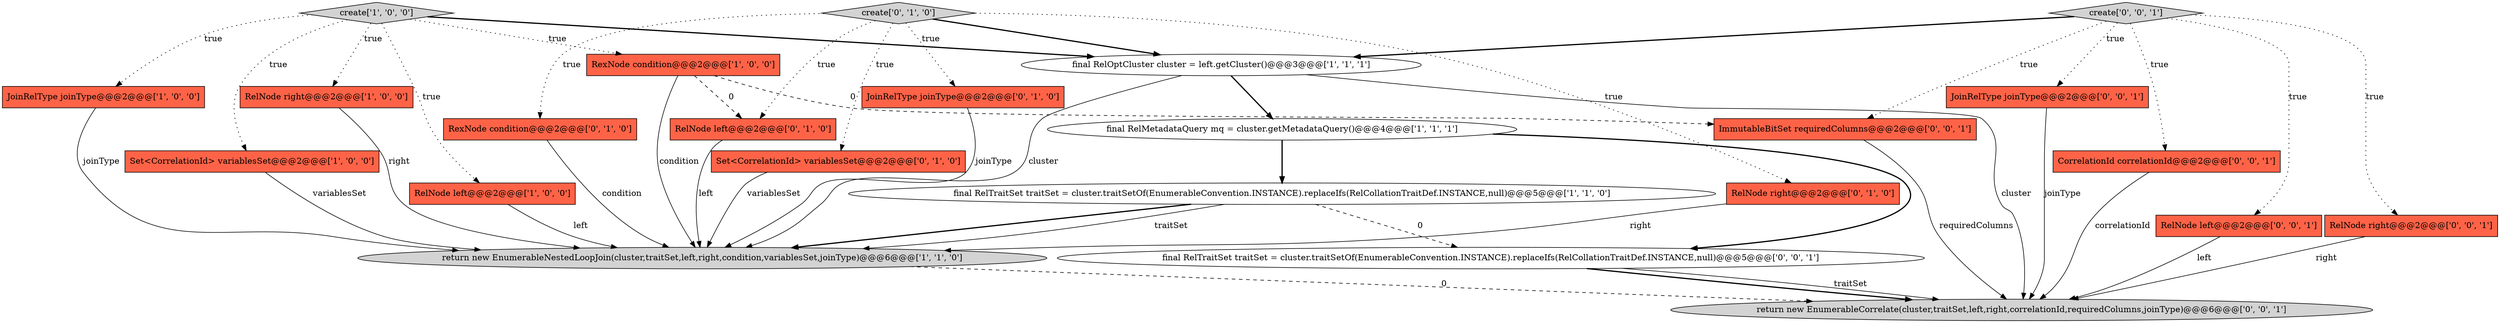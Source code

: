 digraph {
2 [style = filled, label = "return new EnumerableNestedLoopJoin(cluster,traitSet,left,right,condition,variablesSet,joinType)@@@6@@@['1', '1', '0']", fillcolor = lightgray, shape = ellipse image = "AAA0AAABBB1BBB"];
5 [style = filled, label = "JoinRelType joinType@@@2@@@['1', '0', '0']", fillcolor = tomato, shape = box image = "AAA0AAABBB1BBB"];
18 [style = filled, label = "JoinRelType joinType@@@2@@@['0', '0', '1']", fillcolor = tomato, shape = box image = "AAA0AAABBB3BBB"];
16 [style = filled, label = "CorrelationId correlationId@@@2@@@['0', '0', '1']", fillcolor = tomato, shape = box image = "AAA0AAABBB3BBB"];
14 [style = filled, label = "create['0', '1', '0']", fillcolor = lightgray, shape = diamond image = "AAA0AAABBB2BBB"];
3 [style = filled, label = "final RelMetadataQuery mq = cluster.getMetadataQuery()@@@4@@@['1', '1', '1']", fillcolor = white, shape = ellipse image = "AAA0AAABBB1BBB"];
4 [style = filled, label = "Set<CorrelationId> variablesSet@@@2@@@['1', '0', '0']", fillcolor = tomato, shape = box image = "AAA0AAABBB1BBB"];
6 [style = filled, label = "RelNode left@@@2@@@['1', '0', '0']", fillcolor = tomato, shape = box image = "AAA0AAABBB1BBB"];
13 [style = filled, label = "JoinRelType joinType@@@2@@@['0', '1', '0']", fillcolor = tomato, shape = box image = "AAA0AAABBB2BBB"];
15 [style = filled, label = "RelNode left@@@2@@@['0', '1', '0']", fillcolor = tomato, shape = box image = "AAA1AAABBB2BBB"];
22 [style = filled, label = "create['0', '0', '1']", fillcolor = lightgray, shape = diamond image = "AAA0AAABBB3BBB"];
20 [style = filled, label = "return new EnumerableCorrelate(cluster,traitSet,left,right,correlationId,requiredColumns,joinType)@@@6@@@['0', '0', '1']", fillcolor = lightgray, shape = ellipse image = "AAA0AAABBB3BBB"];
10 [style = filled, label = "Set<CorrelationId> variablesSet@@@2@@@['0', '1', '0']", fillcolor = tomato, shape = box image = "AAA0AAABBB2BBB"];
23 [style = filled, label = "final RelTraitSet traitSet = cluster.traitSetOf(EnumerableConvention.INSTANCE).replaceIfs(RelCollationTraitDef.INSTANCE,null)@@@5@@@['0', '0', '1']", fillcolor = white, shape = ellipse image = "AAA0AAABBB3BBB"];
9 [style = filled, label = "final RelTraitSet traitSet = cluster.traitSetOf(EnumerableConvention.INSTANCE).replaceIfs(RelCollationTraitDef.INSTANCE,null)@@@5@@@['1', '1', '0']", fillcolor = white, shape = ellipse image = "AAA0AAABBB1BBB"];
7 [style = filled, label = "RelNode right@@@2@@@['1', '0', '0']", fillcolor = tomato, shape = box image = "AAA0AAABBB1BBB"];
12 [style = filled, label = "RelNode right@@@2@@@['0', '1', '0']", fillcolor = tomato, shape = box image = "AAA0AAABBB2BBB"];
21 [style = filled, label = "ImmutableBitSet requiredColumns@@@2@@@['0', '0', '1']", fillcolor = tomato, shape = box image = "AAA0AAABBB3BBB"];
19 [style = filled, label = "RelNode left@@@2@@@['0', '0', '1']", fillcolor = tomato, shape = box image = "AAA0AAABBB3BBB"];
0 [style = filled, label = "final RelOptCluster cluster = left.getCluster()@@@3@@@['1', '1', '1']", fillcolor = white, shape = ellipse image = "AAA0AAABBB1BBB"];
11 [style = filled, label = "RexNode condition@@@2@@@['0', '1', '0']", fillcolor = tomato, shape = box image = "AAA0AAABBB2BBB"];
1 [style = filled, label = "create['1', '0', '0']", fillcolor = lightgray, shape = diamond image = "AAA0AAABBB1BBB"];
17 [style = filled, label = "RelNode right@@@2@@@['0', '0', '1']", fillcolor = tomato, shape = box image = "AAA0AAABBB3BBB"];
8 [style = filled, label = "RexNode condition@@@2@@@['1', '0', '0']", fillcolor = tomato, shape = box image = "AAA1AAABBB1BBB"];
0->3 [style = bold, label=""];
22->21 [style = dotted, label="true"];
23->20 [style = bold, label=""];
22->19 [style = dotted, label="true"];
2->20 [style = dashed, label="0"];
22->18 [style = dotted, label="true"];
14->12 [style = dotted, label="true"];
9->2 [style = bold, label=""];
8->2 [style = solid, label="condition"];
15->2 [style = solid, label="left"];
8->15 [style = dashed, label="0"];
0->20 [style = solid, label="cluster"];
21->20 [style = solid, label="requiredColumns"];
1->4 [style = dotted, label="true"];
17->20 [style = solid, label="right"];
1->0 [style = bold, label=""];
11->2 [style = solid, label="condition"];
8->21 [style = dashed, label="0"];
9->23 [style = dashed, label="0"];
23->20 [style = solid, label="traitSet"];
14->10 [style = dotted, label="true"];
14->13 [style = dotted, label="true"];
13->2 [style = solid, label="joinType"];
0->2 [style = solid, label="cluster"];
7->2 [style = solid, label="right"];
1->7 [style = dotted, label="true"];
10->2 [style = solid, label="variablesSet"];
3->9 [style = bold, label=""];
18->20 [style = solid, label="joinType"];
14->15 [style = dotted, label="true"];
3->23 [style = bold, label=""];
22->0 [style = bold, label=""];
14->0 [style = bold, label=""];
12->2 [style = solid, label="right"];
22->16 [style = dotted, label="true"];
1->8 [style = dotted, label="true"];
5->2 [style = solid, label="joinType"];
9->2 [style = solid, label="traitSet"];
16->20 [style = solid, label="correlationId"];
14->11 [style = dotted, label="true"];
1->6 [style = dotted, label="true"];
22->17 [style = dotted, label="true"];
4->2 [style = solid, label="variablesSet"];
6->2 [style = solid, label="left"];
19->20 [style = solid, label="left"];
1->5 [style = dotted, label="true"];
}
